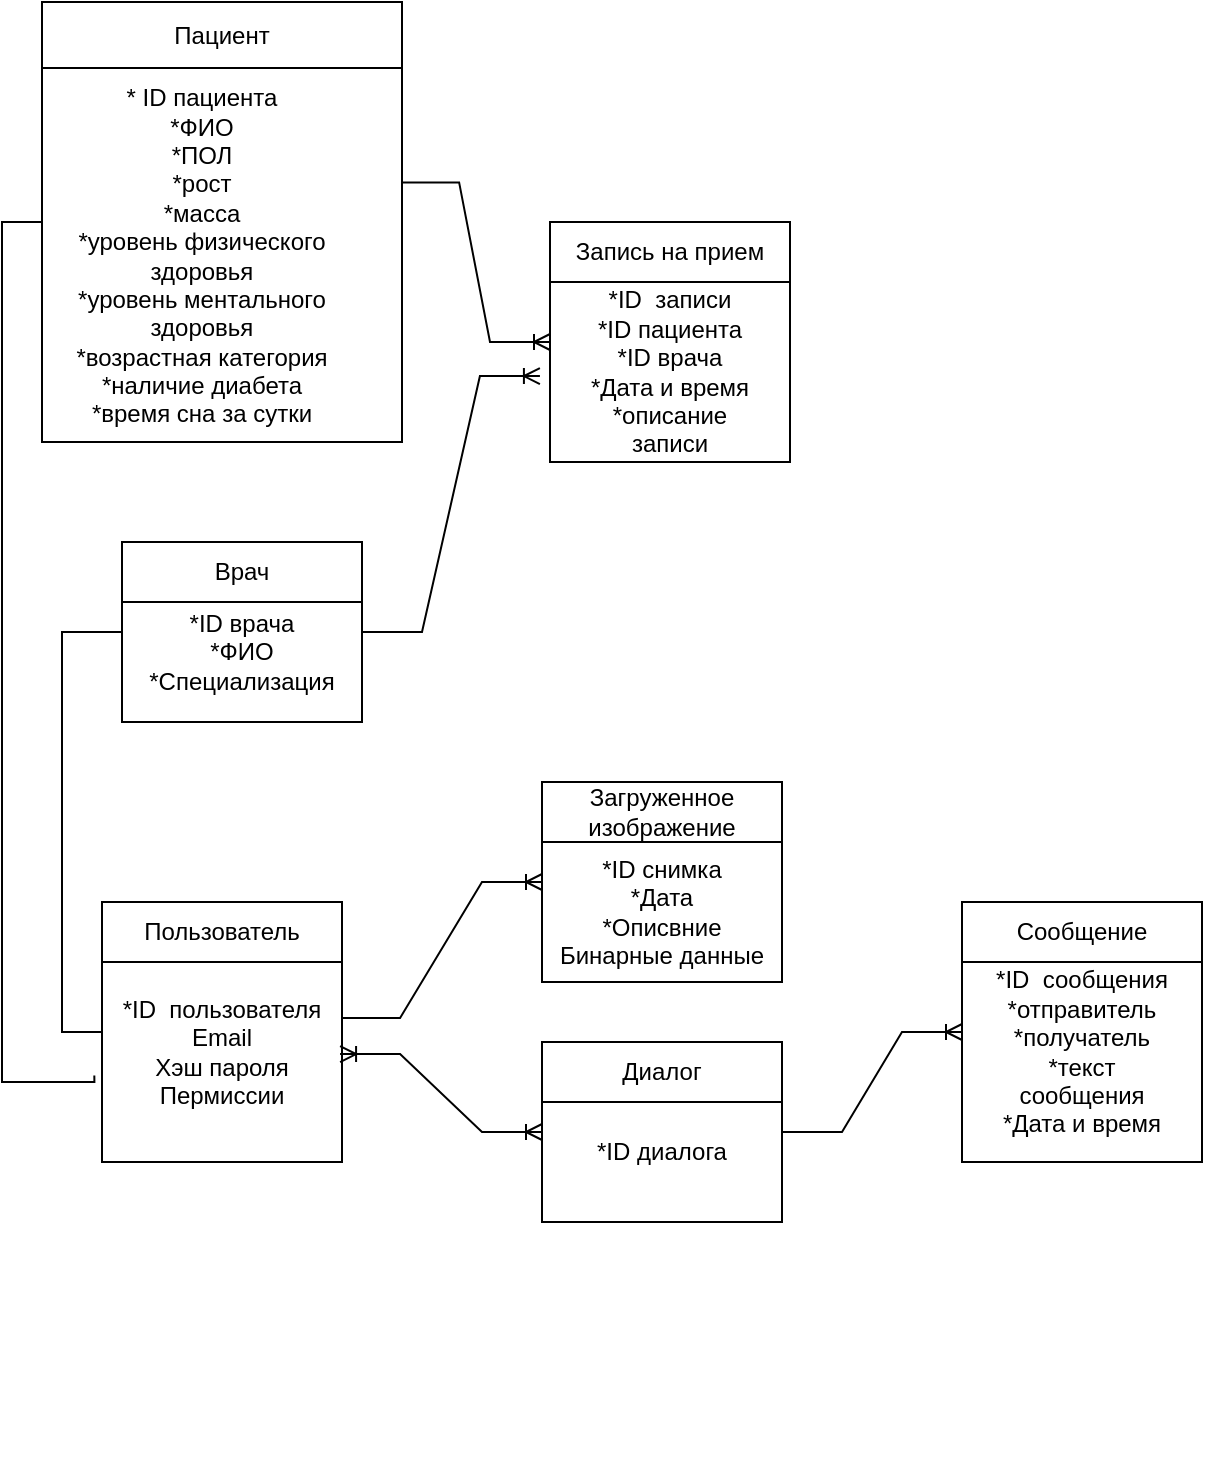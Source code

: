 <mxfile version="23.1.4" type="google">
  <diagram name="Страница — 1" id="N47KFiKwQ3V_eZQ4Mgrr">
    <mxGraphModel grid="1" page="1" gridSize="10" guides="1" tooltips="1" connect="1" arrows="1" fold="1" pageScale="1" pageWidth="827" pageHeight="1169" math="0" shadow="0">
      <root>
        <mxCell id="0" />
        <mxCell id="1" parent="0" />
        <mxCell id="pvUv6SZFdJBIlzzsZfuD-5" value="" style="edgeStyle=entityRelationEdgeStyle;fontSize=12;html=1;endArrow=ERoneToMany;rounded=0;exitX=0.992;exitY=0.41;exitDx=0;exitDy=0;exitPerimeter=0;entryX=0;entryY=0.5;entryDx=0;entryDy=0;" edge="1" parent="1" source="QqFBthprxHVPiemed4Vl-1" target="QqFBthprxHVPiemed4Vl-14">
          <mxGeometry width="100" height="100" relative="1" as="geometry">
            <mxPoint x="570" y="890" as="sourcePoint" />
            <mxPoint x="670" y="790" as="targetPoint" />
          </mxGeometry>
        </mxCell>
        <mxCell id="pvUv6SZFdJBIlzzsZfuD-6" value="" style="edgeStyle=entityRelationEdgeStyle;fontSize=12;html=1;endArrow=ERoneToMany;rounded=0;exitX=1;exitY=0.5;exitDx=0;exitDy=0;entryX=0;entryY=0.5;entryDx=0;entryDy=0;" edge="1" parent="1" source="LSVbPJrnEioji2I8bLbq-5" target="QqFBthprxHVPiemed4Vl-17">
          <mxGeometry width="100" height="100" relative="1" as="geometry">
            <mxPoint x="160" y="1055" as="sourcePoint" />
            <mxPoint x="320" y="1120" as="targetPoint" />
          </mxGeometry>
        </mxCell>
        <mxCell id="pvUv6SZFdJBIlzzsZfuD-7" value="" style="edgeStyle=entityRelationEdgeStyle;fontSize=12;html=1;endArrow=ERoneToMany;rounded=0;entryX=-0.042;entryY=0.642;entryDx=0;entryDy=0;exitX=1;exitY=0.5;exitDx=0;exitDy=0;entryPerimeter=0;" edge="1" parent="1" source="QqFBthprxHVPiemed4Vl-5" target="QqFBthprxHVPiemed4Vl-14">
          <mxGeometry width="100" height="100" relative="1" as="geometry">
            <mxPoint x="570" y="890" as="sourcePoint" />
            <mxPoint x="670" y="790" as="targetPoint" />
          </mxGeometry>
        </mxCell>
        <mxCell id="pvUv6SZFdJBIlzzsZfuD-11" value="" style="edgeStyle=entityRelationEdgeStyle;fontSize=12;html=1;endArrow=ERoneToMany;rounded=0;exitX=0.992;exitY=0.446;exitDx=0;exitDy=0;exitPerimeter=0;entryX=0;entryY=0.5;entryDx=0;entryDy=0;" edge="1" parent="1" source="LSVbPJrnEioji2I8bLbq-9" target="QqFBthprxHVPiemed4Vl-11">
          <mxGeometry width="100" height="100" relative="1" as="geometry">
            <mxPoint x="800" y="980" as="sourcePoint" />
            <mxPoint x="530" y="870" as="targetPoint" />
          </mxGeometry>
        </mxCell>
        <mxCell id="LSVbPJrnEioji2I8bLbq-2" value="" style="group" connectable="0" vertex="1" parent="1">
          <mxGeometry x="610" y="970" width="120" height="130" as="geometry" />
        </mxCell>
        <mxCell id="QqFBthprxHVPiemed4Vl-17" value="" style="rounded=0;whiteSpace=wrap;html=1;" vertex="1" parent="LSVbPJrnEioji2I8bLbq-2">
          <mxGeometry width="120" height="130" as="geometry" />
        </mxCell>
        <mxCell id="QqFBthprxHVPiemed4Vl-18" value="Сообщение" style="rounded=0;whiteSpace=wrap;html=1;" vertex="1" parent="LSVbPJrnEioji2I8bLbq-2">
          <mxGeometry width="120" height="30" as="geometry" />
        </mxCell>
        <mxCell id="QqFBthprxHVPiemed4Vl-19" value="*ID&amp;nbsp; сообщения&lt;br&gt;*отправитель&lt;br&gt;*получатель&lt;br&gt;*текст сообщения&lt;br&gt;*Дата и время" style="text;html=1;align=center;verticalAlign=middle;whiteSpace=wrap;rounded=0;" vertex="1" parent="LSVbPJrnEioji2I8bLbq-2">
          <mxGeometry x="10" y="60" width="100" height="30" as="geometry" />
        </mxCell>
        <mxCell id="LSVbPJrnEioji2I8bLbq-4" value="" style="group" connectable="0" vertex="1" parent="1">
          <mxGeometry x="290" y="1130" width="120" height="130" as="geometry" />
        </mxCell>
        <mxCell id="LSVbPJrnEioji2I8bLbq-5" value="" style="rounded=0;whiteSpace=wrap;html=1;" vertex="1" parent="LSVbPJrnEioji2I8bLbq-4">
          <mxGeometry x="110" y="-90" width="120" height="90" as="geometry" />
        </mxCell>
        <mxCell id="LSVbPJrnEioji2I8bLbq-6" value="Диалог" style="rounded=0;whiteSpace=wrap;html=1;" vertex="1" parent="LSVbPJrnEioji2I8bLbq-4">
          <mxGeometry x="110" y="-90" width="120" height="30" as="geometry" />
        </mxCell>
        <mxCell id="LSVbPJrnEioji2I8bLbq-7" value="*ID диалога" style="text;html=1;align=center;verticalAlign=middle;whiteSpace=wrap;rounded=0;" vertex="1" parent="LSVbPJrnEioji2I8bLbq-4">
          <mxGeometry x="120" y="-50" width="100" height="30" as="geometry" />
        </mxCell>
        <mxCell id="LSVbPJrnEioji2I8bLbq-8" value="" style="group" connectable="0" vertex="1" parent="1">
          <mxGeometry x="180" y="970" width="120" height="130" as="geometry" />
        </mxCell>
        <mxCell id="LSVbPJrnEioji2I8bLbq-9" value="" style="rounded=0;whiteSpace=wrap;html=1;" vertex="1" parent="LSVbPJrnEioji2I8bLbq-8">
          <mxGeometry width="120" height="130" as="geometry" />
        </mxCell>
        <mxCell id="LSVbPJrnEioji2I8bLbq-10" value="Пользователь" style="rounded=0;whiteSpace=wrap;html=1;" vertex="1" parent="LSVbPJrnEioji2I8bLbq-8">
          <mxGeometry width="120" height="30" as="geometry" />
        </mxCell>
        <mxCell id="LSVbPJrnEioji2I8bLbq-11" value="*ID&amp;nbsp; пользователя&lt;br&gt;Email&lt;br&gt;Хэш пароля&lt;br&gt;Пермиссии" style="text;html=1;align=center;verticalAlign=middle;whiteSpace=wrap;rounded=0;" vertex="1" parent="LSVbPJrnEioji2I8bLbq-8">
          <mxGeometry x="5" y="60" width="110" height="30" as="geometry" />
        </mxCell>
        <mxCell id="LSVbPJrnEioji2I8bLbq-13" value="" style="group" connectable="0" vertex="1" parent="1">
          <mxGeometry x="404" y="630" width="120" height="120" as="geometry" />
        </mxCell>
        <mxCell id="QqFBthprxHVPiemed4Vl-14" value="" style="rounded=0;whiteSpace=wrap;html=1;" vertex="1" parent="LSVbPJrnEioji2I8bLbq-13">
          <mxGeometry width="120" height="120" as="geometry" />
        </mxCell>
        <mxCell id="QqFBthprxHVPiemed4Vl-15" value="Запись на прием" style="rounded=0;whiteSpace=wrap;html=1;" vertex="1" parent="LSVbPJrnEioji2I8bLbq-13">
          <mxGeometry width="120" height="30" as="geometry" />
        </mxCell>
        <mxCell id="QqFBthprxHVPiemed4Vl-16" value="*ID&amp;nbsp; записи&lt;br&gt;*ID пациента&lt;br&gt;*ID врача&lt;br&gt;*Дата и время&lt;br&gt;*описание записи" style="text;html=1;align=center;verticalAlign=middle;whiteSpace=wrap;rounded=0;" vertex="1" parent="LSVbPJrnEioji2I8bLbq-13">
          <mxGeometry x="10" y="60" width="100" height="30" as="geometry" />
        </mxCell>
        <mxCell id="LSVbPJrnEioji2I8bLbq-14" value="" style="group" connectable="0" vertex="1" parent="1">
          <mxGeometry x="150" y="520" width="180" height="220" as="geometry" />
        </mxCell>
        <mxCell id="QqFBthprxHVPiemed4Vl-1" value="" style="rounded=0;whiteSpace=wrap;html=1;" vertex="1" parent="LSVbPJrnEioji2I8bLbq-14">
          <mxGeometry width="180" height="220.0" as="geometry" />
        </mxCell>
        <mxCell id="QqFBthprxHVPiemed4Vl-2" value="Пациент" style="rounded=0;whiteSpace=wrap;html=1;" vertex="1" parent="LSVbPJrnEioji2I8bLbq-14">
          <mxGeometry width="180" height="33" as="geometry" />
        </mxCell>
        <mxCell id="QqFBthprxHVPiemed4Vl-3" value="* ID пациента&lt;br&gt;*ФИО&lt;br&gt;*ПОЛ&lt;br&gt;*рост&lt;br style=&quot;border-color: var(--border-color);&quot;&gt;*масса&lt;br style=&quot;border-color: var(--border-color);&quot;&gt;*уровень физического здоровья&lt;br style=&quot;border-color: var(--border-color);&quot;&gt;*уровень ментального здоровья&lt;br style=&quot;border-color: var(--border-color);&quot;&gt;*возрастная категория&lt;br style=&quot;border-color: var(--border-color);&quot;&gt;*наличие диабета&lt;br style=&quot;border-color: var(--border-color);&quot;&gt;*время сна за сутки" style="text;html=1;align=center;verticalAlign=middle;whiteSpace=wrap;rounded=0;" vertex="1" parent="LSVbPJrnEioji2I8bLbq-14">
          <mxGeometry y="110.0" width="160" height="33" as="geometry" />
        </mxCell>
        <mxCell id="LSVbPJrnEioji2I8bLbq-15" value="" style="group" connectable="0" vertex="1" parent="1">
          <mxGeometry x="190" y="790" width="120" height="90" as="geometry" />
        </mxCell>
        <mxCell id="QqFBthprxHVPiemed4Vl-5" value="" style="rounded=0;whiteSpace=wrap;html=1;" vertex="1" parent="LSVbPJrnEioji2I8bLbq-15">
          <mxGeometry width="120" height="90" as="geometry" />
        </mxCell>
        <mxCell id="QqFBthprxHVPiemed4Vl-6" value="Врач" style="rounded=0;whiteSpace=wrap;html=1;" vertex="1" parent="LSVbPJrnEioji2I8bLbq-15">
          <mxGeometry width="120" height="30" as="geometry" />
        </mxCell>
        <mxCell id="QqFBthprxHVPiemed4Vl-7" value="*ID врача&lt;br&gt;*ФИО&lt;br&gt;*Специализация" style="text;html=1;align=center;verticalAlign=middle;whiteSpace=wrap;rounded=0;" vertex="1" parent="LSVbPJrnEioji2I8bLbq-15">
          <mxGeometry x="10" y="40" width="100" height="30" as="geometry" />
        </mxCell>
        <mxCell id="LSVbPJrnEioji2I8bLbq-16" value="" style="edgeStyle=entityRelationEdgeStyle;fontSize=12;html=1;endArrow=ERoneToMany;rounded=0;exitX=0.992;exitY=0.585;exitDx=0;exitDy=0;entryX=0;entryY=0.5;entryDx=0;entryDy=0;exitPerimeter=0;startArrow=ERoneToMany;startFill=0;" edge="1" parent="1" source="LSVbPJrnEioji2I8bLbq-9" target="LSVbPJrnEioji2I8bLbq-5">
          <mxGeometry width="100" height="100" relative="1" as="geometry">
            <mxPoint x="360" y="929" as="sourcePoint" />
            <mxPoint x="460" y="890" as="targetPoint" />
          </mxGeometry>
        </mxCell>
        <mxCell id="LSVbPJrnEioji2I8bLbq-17" value="" style="edgeStyle=orthogonalEdgeStyle;fontSize=12;html=1;endArrow=none;rounded=0;entryX=0;entryY=0.5;entryDx=0;entryDy=0;exitX=0;exitY=0.5;exitDx=0;exitDy=0;endFill=0;" edge="1" parent="1" source="QqFBthprxHVPiemed4Vl-5" target="LSVbPJrnEioji2I8bLbq-9">
          <mxGeometry width="100" height="100" relative="1" as="geometry">
            <mxPoint x="130" y="1028" as="sourcePoint" />
            <mxPoint x="229" y="920" as="targetPoint" />
            <Array as="points">
              <mxPoint x="160" y="835" />
              <mxPoint x="160" y="1035" />
            </Array>
          </mxGeometry>
        </mxCell>
        <mxCell id="LSVbPJrnEioji2I8bLbq-19" value="" style="group" connectable="0" vertex="1" parent="1">
          <mxGeometry x="400" y="910" width="120" height="100" as="geometry" />
        </mxCell>
        <mxCell id="QqFBthprxHVPiemed4Vl-11" value="" style="rounded=0;whiteSpace=wrap;html=1;" vertex="1" parent="LSVbPJrnEioji2I8bLbq-19">
          <mxGeometry width="120" height="100" as="geometry" />
        </mxCell>
        <mxCell id="QqFBthprxHVPiemed4Vl-12" value="Загруженное изображение" style="rounded=0;whiteSpace=wrap;html=1;" vertex="1" parent="LSVbPJrnEioji2I8bLbq-19">
          <mxGeometry width="120" height="30" as="geometry" />
        </mxCell>
        <mxCell id="QqFBthprxHVPiemed4Vl-13" value="*ID снимка&lt;br&gt;*Дата&lt;br&gt;*Описвние&lt;br&gt;Бинарные данные" style="text;html=1;align=center;verticalAlign=middle;whiteSpace=wrap;rounded=0;" vertex="1" parent="LSVbPJrnEioji2I8bLbq-19">
          <mxGeometry x="7" y="50" width="106" height="30" as="geometry" />
        </mxCell>
        <mxCell id="LSVbPJrnEioji2I8bLbq-21" value="" style="edgeStyle=orthogonalEdgeStyle;fontSize=12;html=1;endArrow=none;rounded=0;exitX=0;exitY=0.5;exitDx=0;exitDy=0;endFill=0;entryX=-0.032;entryY=0.667;entryDx=0;entryDy=0;entryPerimeter=0;" edge="1" parent="1" source="QqFBthprxHVPiemed4Vl-1" target="LSVbPJrnEioji2I8bLbq-9">
          <mxGeometry width="100" height="100" relative="1" as="geometry">
            <mxPoint x="190" y="825" as="sourcePoint" />
            <mxPoint x="130" y="1120" as="targetPoint" />
            <Array as="points">
              <mxPoint x="130" y="630" />
              <mxPoint x="130" y="1060" />
              <mxPoint x="176" y="1060" />
            </Array>
          </mxGeometry>
        </mxCell>
      </root>
    </mxGraphModel>
  </diagram>
</mxfile>
